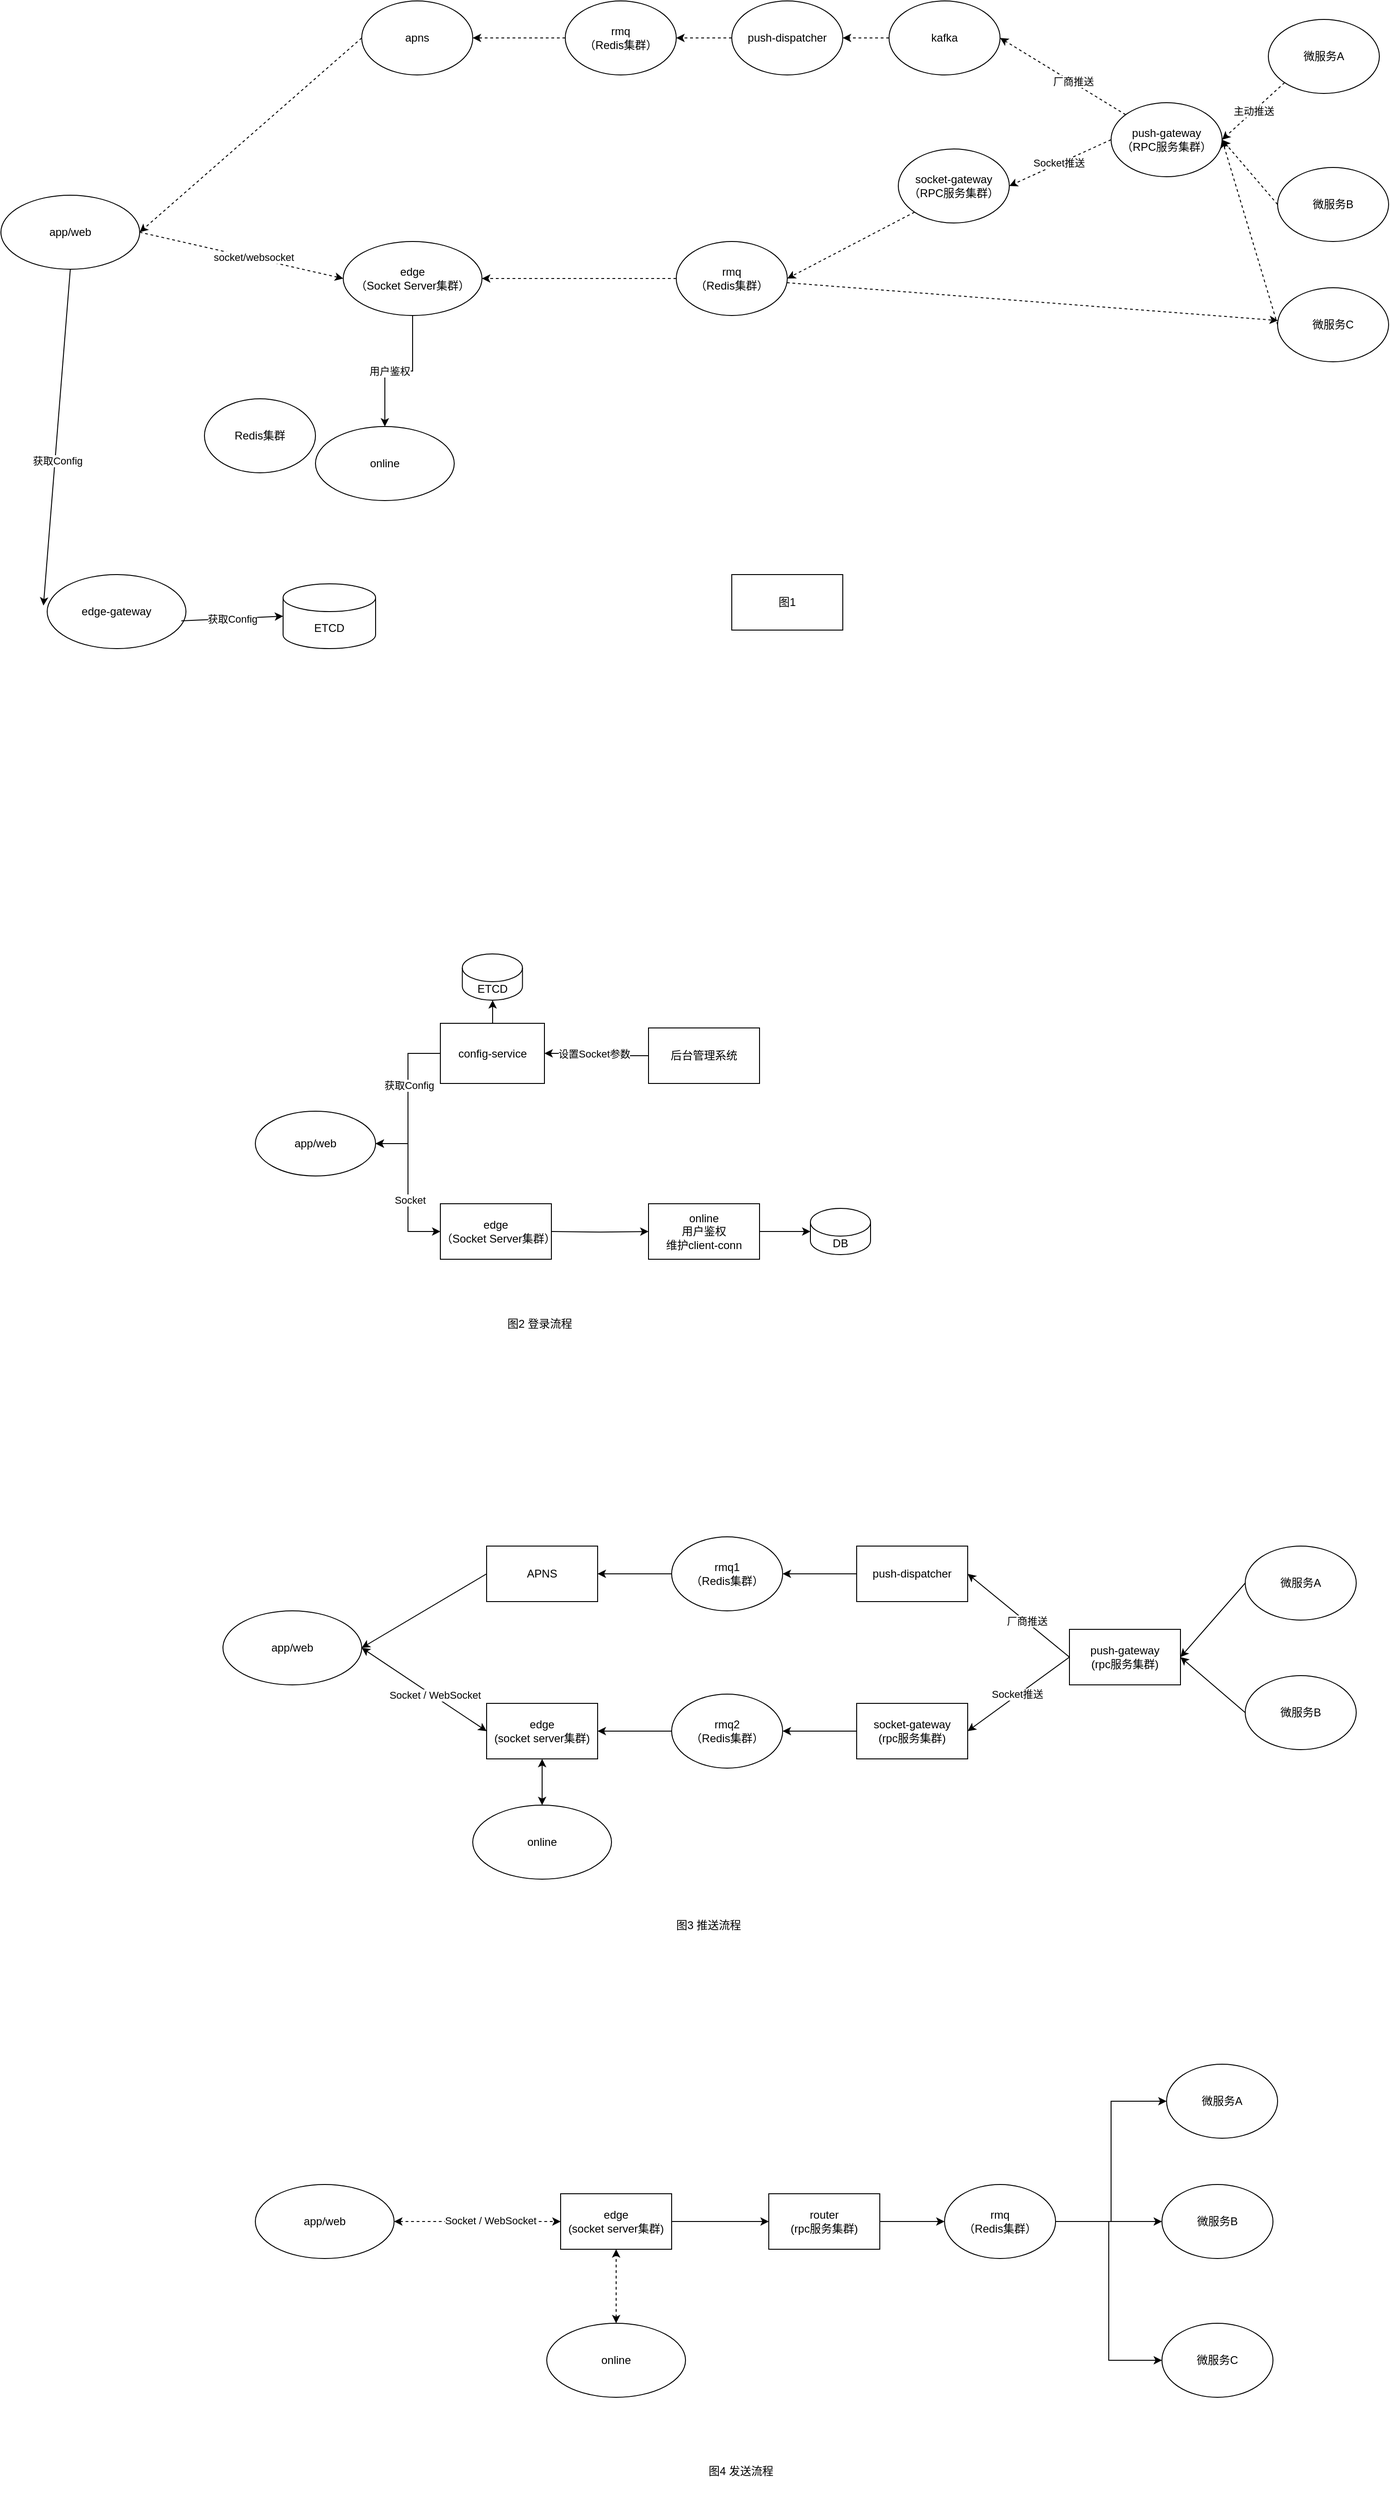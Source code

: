 <mxfile version="20.8.5" type="github">
  <diagram id="fRZ3H4vjft_FByiEY8lR" name="Page-1">
    <mxGraphModel dx="2052" dy="1322" grid="1" gridSize="10" guides="1" tooltips="1" connect="1" arrows="1" fold="1" page="1" pageScale="1" pageWidth="850" pageHeight="1100" math="0" shadow="0">
      <root>
        <mxCell id="0" />
        <mxCell id="1" parent="0" />
        <mxCell id="ZfOLhlobek8IvNQ7leW4-1" value="ETCD" style="shape=cylinder3;whiteSpace=wrap;html=1;boundedLbl=1;backgroundOutline=1;size=15;" parent="1" vertex="1">
          <mxGeometry x="515" y="730" width="100" height="70" as="geometry" />
        </mxCell>
        <mxCell id="ZfOLhlobek8IvNQ7leW4-2" style="rounded=0;orthogonalLoop=1;jettySize=auto;html=1;exitX=1;exitY=0.5;exitDx=0;exitDy=0;entryX=0;entryY=0.5;entryDx=0;entryDy=0;dashed=1;" parent="1" source="ZfOLhlobek8IvNQ7leW4-4" target="ZfOLhlobek8IvNQ7leW4-8" edge="1">
          <mxGeometry relative="1" as="geometry" />
        </mxCell>
        <mxCell id="ZfOLhlobek8IvNQ7leW4-3" value="socket/websocket" style="edgeLabel;html=1;align=center;verticalAlign=middle;resizable=0;points=[];" parent="ZfOLhlobek8IvNQ7leW4-2" connectable="0" vertex="1">
          <mxGeometry x="0.118" y="1" relative="1" as="geometry">
            <mxPoint as="offset" />
          </mxGeometry>
        </mxCell>
        <mxCell id="ZfOLhlobek8IvNQ7leW4-4" value="app/web" style="ellipse;whiteSpace=wrap;html=1;" parent="1" vertex="1">
          <mxGeometry x="210" y="310" width="150" height="80" as="geometry" />
        </mxCell>
        <mxCell id="ZfOLhlobek8IvNQ7leW4-5" value="edge-gateway" style="ellipse;whiteSpace=wrap;html=1;" parent="1" vertex="1">
          <mxGeometry x="260" y="720" width="150" height="80" as="geometry" />
        </mxCell>
        <mxCell id="ZfOLhlobek8IvNQ7leW4-6" style="edgeStyle=orthogonalEdgeStyle;rounded=0;orthogonalLoop=1;jettySize=auto;html=1;exitX=0.5;exitY=1;exitDx=0;exitDy=0;" parent="1" source="ZfOLhlobek8IvNQ7leW4-8" target="ZfOLhlobek8IvNQ7leW4-12" edge="1">
          <mxGeometry relative="1" as="geometry" />
        </mxCell>
        <mxCell id="ZfOLhlobek8IvNQ7leW4-7" value="用户鉴权" style="edgeLabel;html=1;align=center;verticalAlign=middle;resizable=0;points=[];" parent="ZfOLhlobek8IvNQ7leW4-6" connectable="0" vertex="1">
          <mxGeometry x="0.141" relative="1" as="geometry">
            <mxPoint as="offset" />
          </mxGeometry>
        </mxCell>
        <mxCell id="ZfOLhlobek8IvNQ7leW4-8" value="edge&lt;br&gt;（Socket Server集群）" style="ellipse;whiteSpace=wrap;html=1;" parent="1" vertex="1">
          <mxGeometry x="580" y="360" width="150" height="80" as="geometry" />
        </mxCell>
        <mxCell id="ZfOLhlobek8IvNQ7leW4-9" value="" style="endArrow=classic;html=1;rounded=0;exitX=0.5;exitY=1;exitDx=0;exitDy=0;entryX=-0.027;entryY=0.419;entryDx=0;entryDy=0;entryPerimeter=0;" parent="1" source="ZfOLhlobek8IvNQ7leW4-4" target="ZfOLhlobek8IvNQ7leW4-5" edge="1">
          <mxGeometry width="50" height="50" relative="1" as="geometry">
            <mxPoint x="340" y="280" as="sourcePoint" />
            <mxPoint x="390" y="230" as="targetPoint" />
          </mxGeometry>
        </mxCell>
        <mxCell id="ZfOLhlobek8IvNQ7leW4-10" value="获取Config" style="edgeLabel;html=1;align=center;verticalAlign=middle;resizable=0;points=[];" parent="ZfOLhlobek8IvNQ7leW4-9" connectable="0" vertex="1">
          <mxGeometry x="0.136" y="2" relative="1" as="geometry">
            <mxPoint as="offset" />
          </mxGeometry>
        </mxCell>
        <mxCell id="ZfOLhlobek8IvNQ7leW4-11" value="获取Config" style="endArrow=classic;html=1;rounded=0;exitX=0.967;exitY=0.625;exitDx=0;exitDy=0;exitPerimeter=0;entryX=0;entryY=0.5;entryDx=0;entryDy=0;entryPerimeter=0;" parent="1" source="ZfOLhlobek8IvNQ7leW4-5" target="ZfOLhlobek8IvNQ7leW4-1" edge="1">
          <mxGeometry width="50" height="50" relative="1" as="geometry">
            <mxPoint x="435" y="900" as="sourcePoint" />
            <mxPoint x="485" y="850" as="targetPoint" />
          </mxGeometry>
        </mxCell>
        <mxCell id="ZfOLhlobek8IvNQ7leW4-12" value="online" style="ellipse;whiteSpace=wrap;html=1;" parent="1" vertex="1">
          <mxGeometry x="550" y="560" width="150" height="80" as="geometry" />
        </mxCell>
        <mxCell id="ZfOLhlobek8IvNQ7leW4-13" value="" style="edgeStyle=none;rounded=0;orthogonalLoop=1;jettySize=auto;html=1;dashed=1;exitX=0;exitY=1;exitDx=0;exitDy=0;entryX=1;entryY=0.5;entryDx=0;entryDy=0;" parent="1" source="ZfOLhlobek8IvNQ7leW4-14" target="ZfOLhlobek8IvNQ7leW4-17" edge="1">
          <mxGeometry relative="1" as="geometry">
            <mxPoint x="1170" y="350" as="sourcePoint" />
          </mxGeometry>
        </mxCell>
        <mxCell id="ZfOLhlobek8IvNQ7leW4-14" value="socket-gateway&lt;br&gt;（RPC服务集群）" style="ellipse;whiteSpace=wrap;html=1;" parent="1" vertex="1">
          <mxGeometry x="1180" y="260" width="120" height="80" as="geometry" />
        </mxCell>
        <mxCell id="ZfOLhlobek8IvNQ7leW4-15" value="" style="edgeStyle=none;rounded=0;orthogonalLoop=1;jettySize=auto;html=1;dashed=1;entryX=1;entryY=0.5;entryDx=0;entryDy=0;" parent="1" source="ZfOLhlobek8IvNQ7leW4-17" target="ZfOLhlobek8IvNQ7leW4-8" edge="1">
          <mxGeometry relative="1" as="geometry">
            <mxPoint x="1060" y="250" as="targetPoint" />
          </mxGeometry>
        </mxCell>
        <mxCell id="ZfOLhlobek8IvNQ7leW4-16" style="edgeStyle=none;rounded=0;orthogonalLoop=1;jettySize=auto;html=1;dashed=1;" parent="1" source="ZfOLhlobek8IvNQ7leW4-17" target="ZfOLhlobek8IvNQ7leW4-27" edge="1">
          <mxGeometry relative="1" as="geometry" />
        </mxCell>
        <mxCell id="ZfOLhlobek8IvNQ7leW4-17" value="rmq&lt;br&gt;（Redis集群）" style="ellipse;whiteSpace=wrap;html=1;" parent="1" vertex="1">
          <mxGeometry x="940" y="360" width="120" height="80" as="geometry" />
        </mxCell>
        <mxCell id="ZfOLhlobek8IvNQ7leW4-18" value="Socket推送&amp;nbsp;" style="edgeStyle=none;rounded=0;orthogonalLoop=1;jettySize=auto;html=1;exitX=0;exitY=0.5;exitDx=0;exitDy=0;entryX=1;entryY=0.5;entryDx=0;entryDy=0;dashed=1;" parent="1" source="ZfOLhlobek8IvNQ7leW4-21" target="ZfOLhlobek8IvNQ7leW4-14" edge="1">
          <mxGeometry relative="1" as="geometry" />
        </mxCell>
        <mxCell id="ZfOLhlobek8IvNQ7leW4-19" value="" style="edgeStyle=none;rounded=0;orthogonalLoop=1;jettySize=auto;html=1;dashed=1;entryX=1;entryY=0.5;entryDx=0;entryDy=0;" parent="1" source="ZfOLhlobek8IvNQ7leW4-21" target="ZfOLhlobek8IvNQ7leW4-32" edge="1">
          <mxGeometry relative="1" as="geometry">
            <mxPoint x="1470" y="130" as="targetPoint" />
          </mxGeometry>
        </mxCell>
        <mxCell id="ZfOLhlobek8IvNQ7leW4-20" value="厂商推送" style="edgeLabel;html=1;align=center;verticalAlign=middle;resizable=0;points=[];" parent="ZfOLhlobek8IvNQ7leW4-19" connectable="0" vertex="1">
          <mxGeometry x="-0.136" y="-2" relative="1" as="geometry">
            <mxPoint y="1" as="offset" />
          </mxGeometry>
        </mxCell>
        <mxCell id="ZfOLhlobek8IvNQ7leW4-21" value="push-gateway&lt;br&gt;（RPC服务集群）" style="ellipse;whiteSpace=wrap;html=1;" parent="1" vertex="1">
          <mxGeometry x="1410" y="210" width="120" height="80" as="geometry" />
        </mxCell>
        <mxCell id="ZfOLhlobek8IvNQ7leW4-22" value="主动推送" style="edgeStyle=none;rounded=0;orthogonalLoop=1;jettySize=auto;html=1;exitX=0;exitY=1;exitDx=0;exitDy=0;dashed=1;" parent="1" source="ZfOLhlobek8IvNQ7leW4-23" edge="1">
          <mxGeometry relative="1" as="geometry">
            <mxPoint x="1530" y="250" as="targetPoint" />
          </mxGeometry>
        </mxCell>
        <mxCell id="ZfOLhlobek8IvNQ7leW4-23" value="微服务A" style="ellipse;whiteSpace=wrap;html=1;" parent="1" vertex="1">
          <mxGeometry x="1580" y="120" width="120" height="80" as="geometry" />
        </mxCell>
        <mxCell id="ZfOLhlobek8IvNQ7leW4-24" style="edgeStyle=none;rounded=0;orthogonalLoop=1;jettySize=auto;html=1;exitX=0;exitY=0.5;exitDx=0;exitDy=0;entryX=1;entryY=0.5;entryDx=0;entryDy=0;dashed=1;" parent="1" source="ZfOLhlobek8IvNQ7leW4-25" target="ZfOLhlobek8IvNQ7leW4-21" edge="1">
          <mxGeometry relative="1" as="geometry" />
        </mxCell>
        <mxCell id="ZfOLhlobek8IvNQ7leW4-25" value="微服务B" style="ellipse;whiteSpace=wrap;html=1;" parent="1" vertex="1">
          <mxGeometry x="1590" y="280" width="120" height="80" as="geometry" />
        </mxCell>
        <mxCell id="ZfOLhlobek8IvNQ7leW4-26" style="edgeStyle=none;rounded=0;orthogonalLoop=1;jettySize=auto;html=1;exitX=0;exitY=0.5;exitDx=0;exitDy=0;dashed=1;" parent="1" source="ZfOLhlobek8IvNQ7leW4-27" edge="1">
          <mxGeometry relative="1" as="geometry">
            <mxPoint x="1530" y="250" as="targetPoint" />
          </mxGeometry>
        </mxCell>
        <mxCell id="ZfOLhlobek8IvNQ7leW4-27" value="微服务C" style="ellipse;whiteSpace=wrap;html=1;" parent="1" vertex="1">
          <mxGeometry x="1590" y="410" width="120" height="80" as="geometry" />
        </mxCell>
        <mxCell id="ZfOLhlobek8IvNQ7leW4-28" value="Redis集群" style="ellipse;whiteSpace=wrap;html=1;" parent="1" vertex="1">
          <mxGeometry x="430" y="530" width="120" height="80" as="geometry" />
        </mxCell>
        <mxCell id="ZfOLhlobek8IvNQ7leW4-29" style="edgeStyle=none;rounded=0;orthogonalLoop=1;jettySize=auto;html=1;exitX=0;exitY=0.5;exitDx=0;exitDy=0;entryX=1;entryY=0.5;entryDx=0;entryDy=0;dashed=1;" parent="1" source="ZfOLhlobek8IvNQ7leW4-30" target="ZfOLhlobek8IvNQ7leW4-34" edge="1">
          <mxGeometry relative="1" as="geometry" />
        </mxCell>
        <mxCell id="ZfOLhlobek8IvNQ7leW4-30" value="push-dispatcher" style="ellipse;whiteSpace=wrap;html=1;" parent="1" vertex="1">
          <mxGeometry x="1000" y="100" width="120" height="80" as="geometry" />
        </mxCell>
        <mxCell id="ZfOLhlobek8IvNQ7leW4-31" style="edgeStyle=none;rounded=0;orthogonalLoop=1;jettySize=auto;html=1;exitX=0;exitY=0.5;exitDx=0;exitDy=0;entryX=1;entryY=0.5;entryDx=0;entryDy=0;dashed=1;" parent="1" target="ZfOLhlobek8IvNQ7leW4-30" edge="1">
          <mxGeometry relative="1" as="geometry">
            <mxPoint x="1170" y="140" as="sourcePoint" />
          </mxGeometry>
        </mxCell>
        <mxCell id="ZfOLhlobek8IvNQ7leW4-32" value="kafka" style="ellipse;whiteSpace=wrap;html=1;" parent="1" vertex="1">
          <mxGeometry x="1170" y="100" width="120" height="80" as="geometry" />
        </mxCell>
        <mxCell id="ZfOLhlobek8IvNQ7leW4-33" style="edgeStyle=none;rounded=0;orthogonalLoop=1;jettySize=auto;html=1;exitX=0;exitY=0.5;exitDx=0;exitDy=0;entryX=1;entryY=0.5;entryDx=0;entryDy=0;dashed=1;" parent="1" source="ZfOLhlobek8IvNQ7leW4-34" target="ZfOLhlobek8IvNQ7leW4-36" edge="1">
          <mxGeometry relative="1" as="geometry" />
        </mxCell>
        <mxCell id="ZfOLhlobek8IvNQ7leW4-34" value="rmq&lt;br&gt;（Redis集群）" style="ellipse;whiteSpace=wrap;html=1;" parent="1" vertex="1">
          <mxGeometry x="820" y="100" width="120" height="80" as="geometry" />
        </mxCell>
        <mxCell id="ZfOLhlobek8IvNQ7leW4-35" style="edgeStyle=none;rounded=0;orthogonalLoop=1;jettySize=auto;html=1;entryX=1;entryY=0.5;entryDx=0;entryDy=0;dashed=1;exitX=0;exitY=0.5;exitDx=0;exitDy=0;" parent="1" source="ZfOLhlobek8IvNQ7leW4-36" target="ZfOLhlobek8IvNQ7leW4-4" edge="1">
          <mxGeometry relative="1" as="geometry" />
        </mxCell>
        <mxCell id="ZfOLhlobek8IvNQ7leW4-36" value="apns" style="ellipse;whiteSpace=wrap;html=1;" parent="1" vertex="1">
          <mxGeometry x="600" y="100" width="120" height="80" as="geometry" />
        </mxCell>
        <mxCell id="ZfOLhlobek8IvNQ7leW4-37" value="图1" style="rounded=0;whiteSpace=wrap;html=1;" parent="1" vertex="1">
          <mxGeometry x="1000" y="720" width="120" height="60" as="geometry" />
        </mxCell>
        <mxCell id="ZfOLhlobek8IvNQ7leW4-38" value="ETCD" style="shape=cylinder3;whiteSpace=wrap;html=1;boundedLbl=1;backgroundOutline=1;size=15;" parent="1" vertex="1">
          <mxGeometry x="708.75" y="1130" width="65" height="50" as="geometry" />
        </mxCell>
        <mxCell id="ZfOLhlobek8IvNQ7leW4-39" value="app/web" style="ellipse;whiteSpace=wrap;html=1;" parent="1" vertex="1">
          <mxGeometry x="485" y="1300" width="130" height="70" as="geometry" />
        </mxCell>
        <mxCell id="ZfOLhlobek8IvNQ7leW4-40" style="edgeStyle=elbowEdgeStyle;rounded=0;orthogonalLoop=1;jettySize=auto;html=1;elbow=horizontal;entryX=1;entryY=0.5;entryDx=0;entryDy=0;exitX=0;exitY=0.5;exitDx=0;exitDy=0;" parent="1" source="ZfOLhlobek8IvNQ7leW4-86" target="ZfOLhlobek8IvNQ7leW4-39" edge="1">
          <mxGeometry relative="1" as="geometry">
            <mxPoint x="580" y="1240" as="targetPoint" />
            <mxPoint x="735.0" y="1240" as="sourcePoint" />
            <Array as="points">
              <mxPoint x="650" y="1210" />
            </Array>
          </mxGeometry>
        </mxCell>
        <mxCell id="ZfOLhlobek8IvNQ7leW4-41" value="获取Config" style="edgeLabel;html=1;align=center;verticalAlign=middle;resizable=0;points=[];" parent="ZfOLhlobek8IvNQ7leW4-40" connectable="0" vertex="1">
          <mxGeometry x="-0.175" y="1" relative="1" as="geometry">
            <mxPoint as="offset" />
          </mxGeometry>
        </mxCell>
        <mxCell id="ZfOLhlobek8IvNQ7leW4-42" style="edgeStyle=orthogonalEdgeStyle;rounded=0;orthogonalLoop=1;jettySize=auto;html=1;entryX=0;entryY=0.5;entryDx=0;entryDy=0;" parent="1" target="ZfOLhlobek8IvNQ7leW4-83" edge="1">
          <mxGeometry relative="1" as="geometry">
            <mxPoint x="805.0" y="1430.059" as="sourcePoint" />
            <mxPoint x="980.0" y="1435" as="targetPoint" />
          </mxGeometry>
        </mxCell>
        <mxCell id="ZfOLhlobek8IvNQ7leW4-43" value="图2 登录流程" style="rounded=0;whiteSpace=wrap;html=1;strokeColor=none;gradientColor=none;fillColor=none;" parent="1" vertex="1">
          <mxGeometry x="735" y="1510" width="115" height="40" as="geometry" />
        </mxCell>
        <mxCell id="ZfOLhlobek8IvNQ7leW4-44" value="" style="endArrow=classic;startArrow=classic;html=1;rounded=0;edgeStyle=elbowEdgeStyle;exitX=1;exitY=0.5;exitDx=0;exitDy=0;entryX=0;entryY=0.5;entryDx=0;entryDy=0;" parent="1" source="ZfOLhlobek8IvNQ7leW4-39" target="ZfOLhlobek8IvNQ7leW4-88" edge="1">
          <mxGeometry width="50" height="50" relative="1" as="geometry">
            <mxPoint x="500" y="1300" as="sourcePoint" />
            <mxPoint x="700" y="1430" as="targetPoint" />
            <Array as="points">
              <mxPoint x="650" y="1330" />
            </Array>
          </mxGeometry>
        </mxCell>
        <mxCell id="ZfOLhlobek8IvNQ7leW4-45" value="Socket" style="edgeLabel;html=1;align=center;verticalAlign=middle;resizable=0;points=[];" parent="ZfOLhlobek8IvNQ7leW4-44" connectable="0" vertex="1">
          <mxGeometry x="0.149" y="2" relative="1" as="geometry">
            <mxPoint y="1" as="offset" />
          </mxGeometry>
        </mxCell>
        <mxCell id="ZfOLhlobek8IvNQ7leW4-46" value="app/web" style="ellipse;whiteSpace=wrap;html=1;" parent="1" vertex="1">
          <mxGeometry x="450" y="1840" width="150" height="80" as="geometry" />
        </mxCell>
        <mxCell id="ZfOLhlobek8IvNQ7leW4-47" value="online" style="ellipse;whiteSpace=wrap;html=1;" parent="1" vertex="1">
          <mxGeometry x="720" y="2050" width="150" height="80" as="geometry" />
        </mxCell>
        <mxCell id="ZfOLhlobek8IvNQ7leW4-48" value="" style="edgeStyle=none;rounded=0;orthogonalLoop=1;jettySize=auto;html=1;exitX=0;exitY=0.5;exitDx=0;exitDy=0;entryX=1;entryY=0.5;entryDx=0;entryDy=0;" parent="1" source="ZfOLhlobek8IvNQ7leW4-91" target="ZfOLhlobek8IvNQ7leW4-50" edge="1">
          <mxGeometry relative="1" as="geometry">
            <mxPoint x="1125" y="1970" as="sourcePoint" />
          </mxGeometry>
        </mxCell>
        <mxCell id="ZfOLhlobek8IvNQ7leW4-49" value="" style="edgeStyle=elbowEdgeStyle;rounded=0;orthogonalLoop=1;jettySize=auto;html=1;" parent="1" source="ZfOLhlobek8IvNQ7leW4-50" target="ZfOLhlobek8IvNQ7leW4-93" edge="1">
          <mxGeometry relative="1" as="geometry" />
        </mxCell>
        <mxCell id="ZfOLhlobek8IvNQ7leW4-50" value="rmq2&lt;br&gt;（Redis集群）" style="ellipse;whiteSpace=wrap;html=1;" parent="1" vertex="1">
          <mxGeometry x="935" y="1930" width="120" height="80" as="geometry" />
        </mxCell>
        <mxCell id="ZfOLhlobek8IvNQ7leW4-51" value="Socket推送&amp;nbsp;" style="edgeStyle=none;rounded=0;orthogonalLoop=1;jettySize=auto;html=1;exitX=0;exitY=0.5;exitDx=0;exitDy=0;entryX=1;entryY=0.5;entryDx=0;entryDy=0;" parent="1" source="ZfOLhlobek8IvNQ7leW4-92" target="ZfOLhlobek8IvNQ7leW4-91" edge="1">
          <mxGeometry relative="1" as="geometry">
            <mxPoint x="1355" y="1900" as="sourcePoint" />
            <mxPoint x="1245" y="1970" as="targetPoint" />
          </mxGeometry>
        </mxCell>
        <mxCell id="ZfOLhlobek8IvNQ7leW4-52" value="" style="edgeStyle=none;rounded=0;orthogonalLoop=1;jettySize=auto;html=1;entryX=1;entryY=0.5;entryDx=0;entryDy=0;exitX=0;exitY=0.5;exitDx=0;exitDy=0;" parent="1" source="ZfOLhlobek8IvNQ7leW4-92" target="ZfOLhlobek8IvNQ7leW4-90" edge="1">
          <mxGeometry relative="1" as="geometry">
            <mxPoint x="1235" y="1790" as="targetPoint" />
            <mxPoint x="1370.663" y="1873.05" as="sourcePoint" />
          </mxGeometry>
        </mxCell>
        <mxCell id="ZfOLhlobek8IvNQ7leW4-53" value="厂商推送" style="edgeLabel;html=1;align=center;verticalAlign=middle;resizable=0;points=[];" parent="ZfOLhlobek8IvNQ7leW4-52" connectable="0" vertex="1">
          <mxGeometry x="-0.136" y="-2" relative="1" as="geometry">
            <mxPoint y="1" as="offset" />
          </mxGeometry>
        </mxCell>
        <mxCell id="ZfOLhlobek8IvNQ7leW4-54" value="" style="edgeStyle=none;rounded=0;orthogonalLoop=1;jettySize=auto;html=1;exitX=0;exitY=0.5;exitDx=0;exitDy=0;entryX=1;entryY=0.5;entryDx=0;entryDy=0;" parent="1" source="ZfOLhlobek8IvNQ7leW4-55" target="ZfOLhlobek8IvNQ7leW4-92" edge="1">
          <mxGeometry x="0.003" relative="1" as="geometry">
            <mxPoint x="1475" y="1900" as="targetPoint" />
            <mxPoint as="offset" />
          </mxGeometry>
        </mxCell>
        <mxCell id="ZfOLhlobek8IvNQ7leW4-55" value="微服务A" style="ellipse;whiteSpace=wrap;html=1;" parent="1" vertex="1">
          <mxGeometry x="1555" y="1770" width="120" height="80" as="geometry" />
        </mxCell>
        <mxCell id="ZfOLhlobek8IvNQ7leW4-56" style="edgeStyle=none;rounded=0;orthogonalLoop=1;jettySize=auto;html=1;exitX=0;exitY=0.5;exitDx=0;exitDy=0;entryX=1;entryY=0.5;entryDx=0;entryDy=0;" parent="1" source="ZfOLhlobek8IvNQ7leW4-57" target="ZfOLhlobek8IvNQ7leW4-92" edge="1">
          <mxGeometry relative="1" as="geometry">
            <mxPoint x="1475" y="1900" as="targetPoint" />
          </mxGeometry>
        </mxCell>
        <mxCell id="ZfOLhlobek8IvNQ7leW4-57" value="微服务B" style="ellipse;whiteSpace=wrap;html=1;" parent="1" vertex="1">
          <mxGeometry x="1555" y="1910" width="120" height="80" as="geometry" />
        </mxCell>
        <mxCell id="ZfOLhlobek8IvNQ7leW4-58" style="edgeStyle=none;rounded=0;orthogonalLoop=1;jettySize=auto;html=1;exitX=0;exitY=0.5;exitDx=0;exitDy=0;entryX=1;entryY=0.5;entryDx=0;entryDy=0;" parent="1" source="ZfOLhlobek8IvNQ7leW4-90" target="ZfOLhlobek8IvNQ7leW4-60" edge="1">
          <mxGeometry relative="1" as="geometry">
            <mxPoint x="1115" y="1790" as="sourcePoint" />
          </mxGeometry>
        </mxCell>
        <mxCell id="ZfOLhlobek8IvNQ7leW4-59" style="edgeStyle=none;rounded=0;orthogonalLoop=1;jettySize=auto;html=1;exitX=0;exitY=0.5;exitDx=0;exitDy=0;entryX=1;entryY=0.5;entryDx=0;entryDy=0;" parent="1" source="ZfOLhlobek8IvNQ7leW4-60" target="ZfOLhlobek8IvNQ7leW4-89" edge="1">
          <mxGeometry relative="1" as="geometry">
            <mxPoint x="775" y="1790" as="targetPoint" />
          </mxGeometry>
        </mxCell>
        <mxCell id="ZfOLhlobek8IvNQ7leW4-60" value="rmq1&lt;br&gt;（Redis集群）" style="ellipse;whiteSpace=wrap;html=1;" parent="1" vertex="1">
          <mxGeometry x="935" y="1760" width="120" height="80" as="geometry" />
        </mxCell>
        <mxCell id="ZfOLhlobek8IvNQ7leW4-61" style="edgeStyle=none;rounded=0;orthogonalLoop=1;jettySize=auto;html=1;entryX=1;entryY=0.5;entryDx=0;entryDy=0;exitX=0;exitY=0.5;exitDx=0;exitDy=0;" parent="1" source="ZfOLhlobek8IvNQ7leW4-89" target="ZfOLhlobek8IvNQ7leW4-46" edge="1">
          <mxGeometry relative="1" as="geometry">
            <mxPoint x="635" y="1790" as="sourcePoint" />
          </mxGeometry>
        </mxCell>
        <mxCell id="ZfOLhlobek8IvNQ7leW4-62" value="图3 推送流程" style="rounded=0;whiteSpace=wrap;html=1;strokeColor=none;fillColor=none;" parent="1" vertex="1">
          <mxGeometry x="915" y="2150" width="120" height="60" as="geometry" />
        </mxCell>
        <mxCell id="ZfOLhlobek8IvNQ7leW4-63" value="" style="endArrow=classic;startArrow=classic;html=1;rounded=0;entryX=0;entryY=0.5;entryDx=0;entryDy=0;exitX=1;exitY=0.5;exitDx=0;exitDy=0;" parent="1" source="ZfOLhlobek8IvNQ7leW4-46" target="ZfOLhlobek8IvNQ7leW4-93" edge="1">
          <mxGeometry width="50" height="50" relative="1" as="geometry">
            <mxPoint x="425" y="1920" as="sourcePoint" />
            <mxPoint x="650" y="1970" as="targetPoint" />
          </mxGeometry>
        </mxCell>
        <mxCell id="ZfOLhlobek8IvNQ7leW4-64" value="Socket / WebSocket" style="edgeLabel;html=1;align=center;verticalAlign=middle;resizable=0;points=[];" parent="ZfOLhlobek8IvNQ7leW4-63" connectable="0" vertex="1">
          <mxGeometry x="0.149" y="2" relative="1" as="geometry">
            <mxPoint y="1" as="offset" />
          </mxGeometry>
        </mxCell>
        <mxCell id="ZfOLhlobek8IvNQ7leW4-65" value="" style="endArrow=classic;startArrow=classic;html=1;rounded=0;entryX=0.5;entryY=1;entryDx=0;entryDy=0;exitX=0.5;exitY=0;exitDx=0;exitDy=0;" parent="1" source="ZfOLhlobek8IvNQ7leW4-47" target="ZfOLhlobek8IvNQ7leW4-93" edge="1">
          <mxGeometry width="50" height="50" relative="1" as="geometry">
            <mxPoint x="635" y="2080" as="sourcePoint" />
            <mxPoint x="715" y="2010" as="targetPoint" />
          </mxGeometry>
        </mxCell>
        <mxCell id="ZfOLhlobek8IvNQ7leW4-66" value="app/web" style="ellipse;whiteSpace=wrap;html=1;" parent="1" vertex="1">
          <mxGeometry x="485" y="2460" width="150" height="80" as="geometry" />
        </mxCell>
        <mxCell id="ZfOLhlobek8IvNQ7leW4-67" value="online" style="ellipse;whiteSpace=wrap;html=1;" parent="1" vertex="1">
          <mxGeometry x="800" y="2610" width="150" height="80" as="geometry" />
        </mxCell>
        <mxCell id="ZfOLhlobek8IvNQ7leW4-68" style="edgeStyle=orthogonalEdgeStyle;rounded=0;orthogonalLoop=1;jettySize=auto;html=1;entryX=0;entryY=0.5;entryDx=0;entryDy=0;" parent="1" source="ZfOLhlobek8IvNQ7leW4-71" target="ZfOLhlobek8IvNQ7leW4-72" edge="1">
          <mxGeometry relative="1" as="geometry" />
        </mxCell>
        <mxCell id="ZfOLhlobek8IvNQ7leW4-69" style="edgeStyle=orthogonalEdgeStyle;rounded=0;orthogonalLoop=1;jettySize=auto;html=1;entryX=0;entryY=0.5;entryDx=0;entryDy=0;" parent="1" source="ZfOLhlobek8IvNQ7leW4-71" target="ZfOLhlobek8IvNQ7leW4-73" edge="1">
          <mxGeometry relative="1" as="geometry" />
        </mxCell>
        <mxCell id="ZfOLhlobek8IvNQ7leW4-70" style="edgeStyle=orthogonalEdgeStyle;rounded=0;orthogonalLoop=1;jettySize=auto;html=1;entryX=0;entryY=0.5;entryDx=0;entryDy=0;" parent="1" source="ZfOLhlobek8IvNQ7leW4-71" target="ZfOLhlobek8IvNQ7leW4-74" edge="1">
          <mxGeometry relative="1" as="geometry" />
        </mxCell>
        <mxCell id="ZfOLhlobek8IvNQ7leW4-71" value="rmq&lt;br&gt;（Redis集群）" style="ellipse;whiteSpace=wrap;html=1;" parent="1" vertex="1">
          <mxGeometry x="1230" y="2460" width="120" height="80" as="geometry" />
        </mxCell>
        <mxCell id="ZfOLhlobek8IvNQ7leW4-72" value="微服务A" style="ellipse;whiteSpace=wrap;html=1;" parent="1" vertex="1">
          <mxGeometry x="1470" y="2330" width="120" height="80" as="geometry" />
        </mxCell>
        <mxCell id="ZfOLhlobek8IvNQ7leW4-73" value="微服务B" style="ellipse;whiteSpace=wrap;html=1;" parent="1" vertex="1">
          <mxGeometry x="1465" y="2460" width="120" height="80" as="geometry" />
        </mxCell>
        <mxCell id="ZfOLhlobek8IvNQ7leW4-74" value="微服务C" style="ellipse;whiteSpace=wrap;html=1;" parent="1" vertex="1">
          <mxGeometry x="1465" y="2610" width="120" height="80" as="geometry" />
        </mxCell>
        <mxCell id="ZfOLhlobek8IvNQ7leW4-75" value="图4 发送流程" style="rounded=0;whiteSpace=wrap;html=1;strokeColor=none;fillColor=none;" parent="1" vertex="1">
          <mxGeometry x="950" y="2740" width="120" height="60" as="geometry" />
        </mxCell>
        <mxCell id="ZfOLhlobek8IvNQ7leW4-76" value="" style="endArrow=classic;startArrow=classic;html=1;rounded=0;dashed=1;entryX=0;entryY=0.5;entryDx=0;entryDy=0;" parent="1" target="ZfOLhlobek8IvNQ7leW4-95" edge="1">
          <mxGeometry width="50" height="50" relative="1" as="geometry">
            <mxPoint x="635" y="2500" as="sourcePoint" />
            <mxPoint x="860" y="2550" as="targetPoint" />
          </mxGeometry>
        </mxCell>
        <mxCell id="ZfOLhlobek8IvNQ7leW4-77" value="Socket / WebSocket" style="edgeLabel;html=1;align=center;verticalAlign=middle;resizable=0;points=[];" parent="ZfOLhlobek8IvNQ7leW4-76" connectable="0" vertex="1">
          <mxGeometry x="0.149" y="2" relative="1" as="geometry">
            <mxPoint y="1" as="offset" />
          </mxGeometry>
        </mxCell>
        <mxCell id="ZfOLhlobek8IvNQ7leW4-78" value="" style="endArrow=classic;startArrow=classic;html=1;rounded=0;dashed=1;entryX=0.5;entryY=1;entryDx=0;entryDy=0;exitX=0.5;exitY=0;exitDx=0;exitDy=0;" parent="1" source="ZfOLhlobek8IvNQ7leW4-67" edge="1">
          <mxGeometry width="50" height="50" relative="1" as="geometry">
            <mxPoint x="795" y="2600" as="sourcePoint" />
            <mxPoint x="875" y="2530" as="targetPoint" />
          </mxGeometry>
        </mxCell>
        <mxCell id="ZfOLhlobek8IvNQ7leW4-79" style="edgeStyle=orthogonalEdgeStyle;rounded=0;orthogonalLoop=1;jettySize=auto;html=1;entryX=1;entryY=0.5;entryDx=0;entryDy=0;" parent="1" source="ZfOLhlobek8IvNQ7leW4-81" target="ZfOLhlobek8IvNQ7leW4-86" edge="1">
          <mxGeometry relative="1" as="geometry">
            <mxPoint x="840" y="1240" as="targetPoint" />
          </mxGeometry>
        </mxCell>
        <mxCell id="ZfOLhlobek8IvNQ7leW4-80" value="设置Socket参数" style="edgeLabel;html=1;align=center;verticalAlign=middle;resizable=0;points=[];" parent="ZfOLhlobek8IvNQ7leW4-79" connectable="0" vertex="1">
          <mxGeometry x="0.074" relative="1" as="geometry">
            <mxPoint as="offset" />
          </mxGeometry>
        </mxCell>
        <mxCell id="ZfOLhlobek8IvNQ7leW4-81" value="后台管理系统" style="rounded=0;whiteSpace=wrap;html=1;" parent="1" vertex="1">
          <mxGeometry x="910" y="1210" width="120" height="60" as="geometry" />
        </mxCell>
        <mxCell id="ZfOLhlobek8IvNQ7leW4-82" style="edgeStyle=elbowEdgeStyle;rounded=0;orthogonalLoop=1;jettySize=auto;html=1;exitX=1;exitY=0.5;exitDx=0;exitDy=0;entryX=0;entryY=0.5;entryDx=0;entryDy=0;entryPerimeter=0;" parent="1" source="ZfOLhlobek8IvNQ7leW4-83" target="ZfOLhlobek8IvNQ7leW4-84" edge="1">
          <mxGeometry relative="1" as="geometry" />
        </mxCell>
        <mxCell id="ZfOLhlobek8IvNQ7leW4-83" value="online&lt;br style=&quot;border-color: var(--border-color);&quot;&gt;用户鉴权&lt;br style=&quot;border-color: var(--border-color);&quot;&gt;维护client-conn" style="rounded=0;whiteSpace=wrap;html=1;" parent="1" vertex="1">
          <mxGeometry x="910" y="1400" width="120" height="60" as="geometry" />
        </mxCell>
        <mxCell id="ZfOLhlobek8IvNQ7leW4-84" value="DB" style="shape=cylinder3;whiteSpace=wrap;html=1;boundedLbl=1;backgroundOutline=1;size=15;" parent="1" vertex="1">
          <mxGeometry x="1085" y="1405" width="65" height="50" as="geometry" />
        </mxCell>
        <mxCell id="ZfOLhlobek8IvNQ7leW4-85" style="edgeStyle=elbowEdgeStyle;rounded=0;orthogonalLoop=1;jettySize=auto;html=1;entryX=0.5;entryY=1;entryDx=0;entryDy=0;entryPerimeter=0;" parent="1" source="ZfOLhlobek8IvNQ7leW4-86" target="ZfOLhlobek8IvNQ7leW4-38" edge="1">
          <mxGeometry relative="1" as="geometry" />
        </mxCell>
        <mxCell id="ZfOLhlobek8IvNQ7leW4-86" value="config-service" style="rounded=0;whiteSpace=wrap;html=1;" parent="1" vertex="1">
          <mxGeometry x="685" y="1205" width="112.5" height="65" as="geometry" />
        </mxCell>
        <mxCell id="ZfOLhlobek8IvNQ7leW4-87" style="edgeStyle=elbowEdgeStyle;rounded=0;orthogonalLoop=1;jettySize=auto;html=1;entryX=1;entryY=0.5;entryDx=0;entryDy=0;" parent="1" source="ZfOLhlobek8IvNQ7leW4-86" target="ZfOLhlobek8IvNQ7leW4-86" edge="1">
          <mxGeometry relative="1" as="geometry" />
        </mxCell>
        <mxCell id="ZfOLhlobek8IvNQ7leW4-88" value="edge&lt;br style=&quot;border-color: var(--border-color);&quot;&gt;（Socket Server集群）" style="rounded=0;whiteSpace=wrap;html=1;" parent="1" vertex="1">
          <mxGeometry x="685" y="1400" width="120" height="60" as="geometry" />
        </mxCell>
        <mxCell id="ZfOLhlobek8IvNQ7leW4-89" value="APNS" style="rounded=0;whiteSpace=wrap;html=1;strokeColor=default;fillColor=none;gradientColor=none;" parent="1" vertex="1">
          <mxGeometry x="735" y="1770" width="120" height="60" as="geometry" />
        </mxCell>
        <mxCell id="ZfOLhlobek8IvNQ7leW4-90" value="push-dispatcher" style="rounded=0;whiteSpace=wrap;html=1;strokeColor=default;fillColor=none;gradientColor=none;" parent="1" vertex="1">
          <mxGeometry x="1135" y="1770" width="120" height="60" as="geometry" />
        </mxCell>
        <mxCell id="ZfOLhlobek8IvNQ7leW4-91" value="socket-gateway&lt;br&gt;(rpc服务集群)" style="rounded=0;whiteSpace=wrap;html=1;strokeColor=default;fillColor=none;gradientColor=none;" parent="1" vertex="1">
          <mxGeometry x="1135" y="1940" width="120" height="60" as="geometry" />
        </mxCell>
        <mxCell id="ZfOLhlobek8IvNQ7leW4-92" value="push-gateway&lt;br&gt;(rpc服务集群)" style="rounded=0;whiteSpace=wrap;html=1;strokeColor=default;fillColor=none;gradientColor=none;" parent="1" vertex="1">
          <mxGeometry x="1365" y="1860" width="120" height="60" as="geometry" />
        </mxCell>
        <mxCell id="ZfOLhlobek8IvNQ7leW4-93" value="edge&lt;br&gt;(socket server集群)" style="rounded=0;whiteSpace=wrap;html=1;strokeColor=default;fillColor=none;gradientColor=none;" parent="1" vertex="1">
          <mxGeometry x="735" y="1940" width="120" height="60" as="geometry" />
        </mxCell>
        <mxCell id="ZfOLhlobek8IvNQ7leW4-94" value="" style="edgeStyle=orthogonalEdgeStyle;rounded=0;orthogonalLoop=1;jettySize=auto;html=1;" parent="1" source="ZfOLhlobek8IvNQ7leW4-95" target="ZfOLhlobek8IvNQ7leW4-97" edge="1">
          <mxGeometry relative="1" as="geometry" />
        </mxCell>
        <mxCell id="ZfOLhlobek8IvNQ7leW4-95" value="edge&lt;br&gt;(socket server集群)" style="rounded=0;whiteSpace=wrap;html=1;strokeColor=default;fillColor=none;gradientColor=none;" parent="1" vertex="1">
          <mxGeometry x="815" y="2470" width="120" height="60" as="geometry" />
        </mxCell>
        <mxCell id="ZfOLhlobek8IvNQ7leW4-96" value="" style="edgeStyle=orthogonalEdgeStyle;rounded=0;orthogonalLoop=1;jettySize=auto;html=1;" parent="1" source="ZfOLhlobek8IvNQ7leW4-97" target="ZfOLhlobek8IvNQ7leW4-71" edge="1">
          <mxGeometry relative="1" as="geometry" />
        </mxCell>
        <mxCell id="ZfOLhlobek8IvNQ7leW4-97" value="router&lt;br&gt;(rpc服务集群)" style="rounded=0;whiteSpace=wrap;html=1;strokeColor=default;fillColor=none;gradientColor=none;" parent="1" vertex="1">
          <mxGeometry x="1040" y="2470" width="120" height="60" as="geometry" />
        </mxCell>
      </root>
    </mxGraphModel>
  </diagram>
</mxfile>
